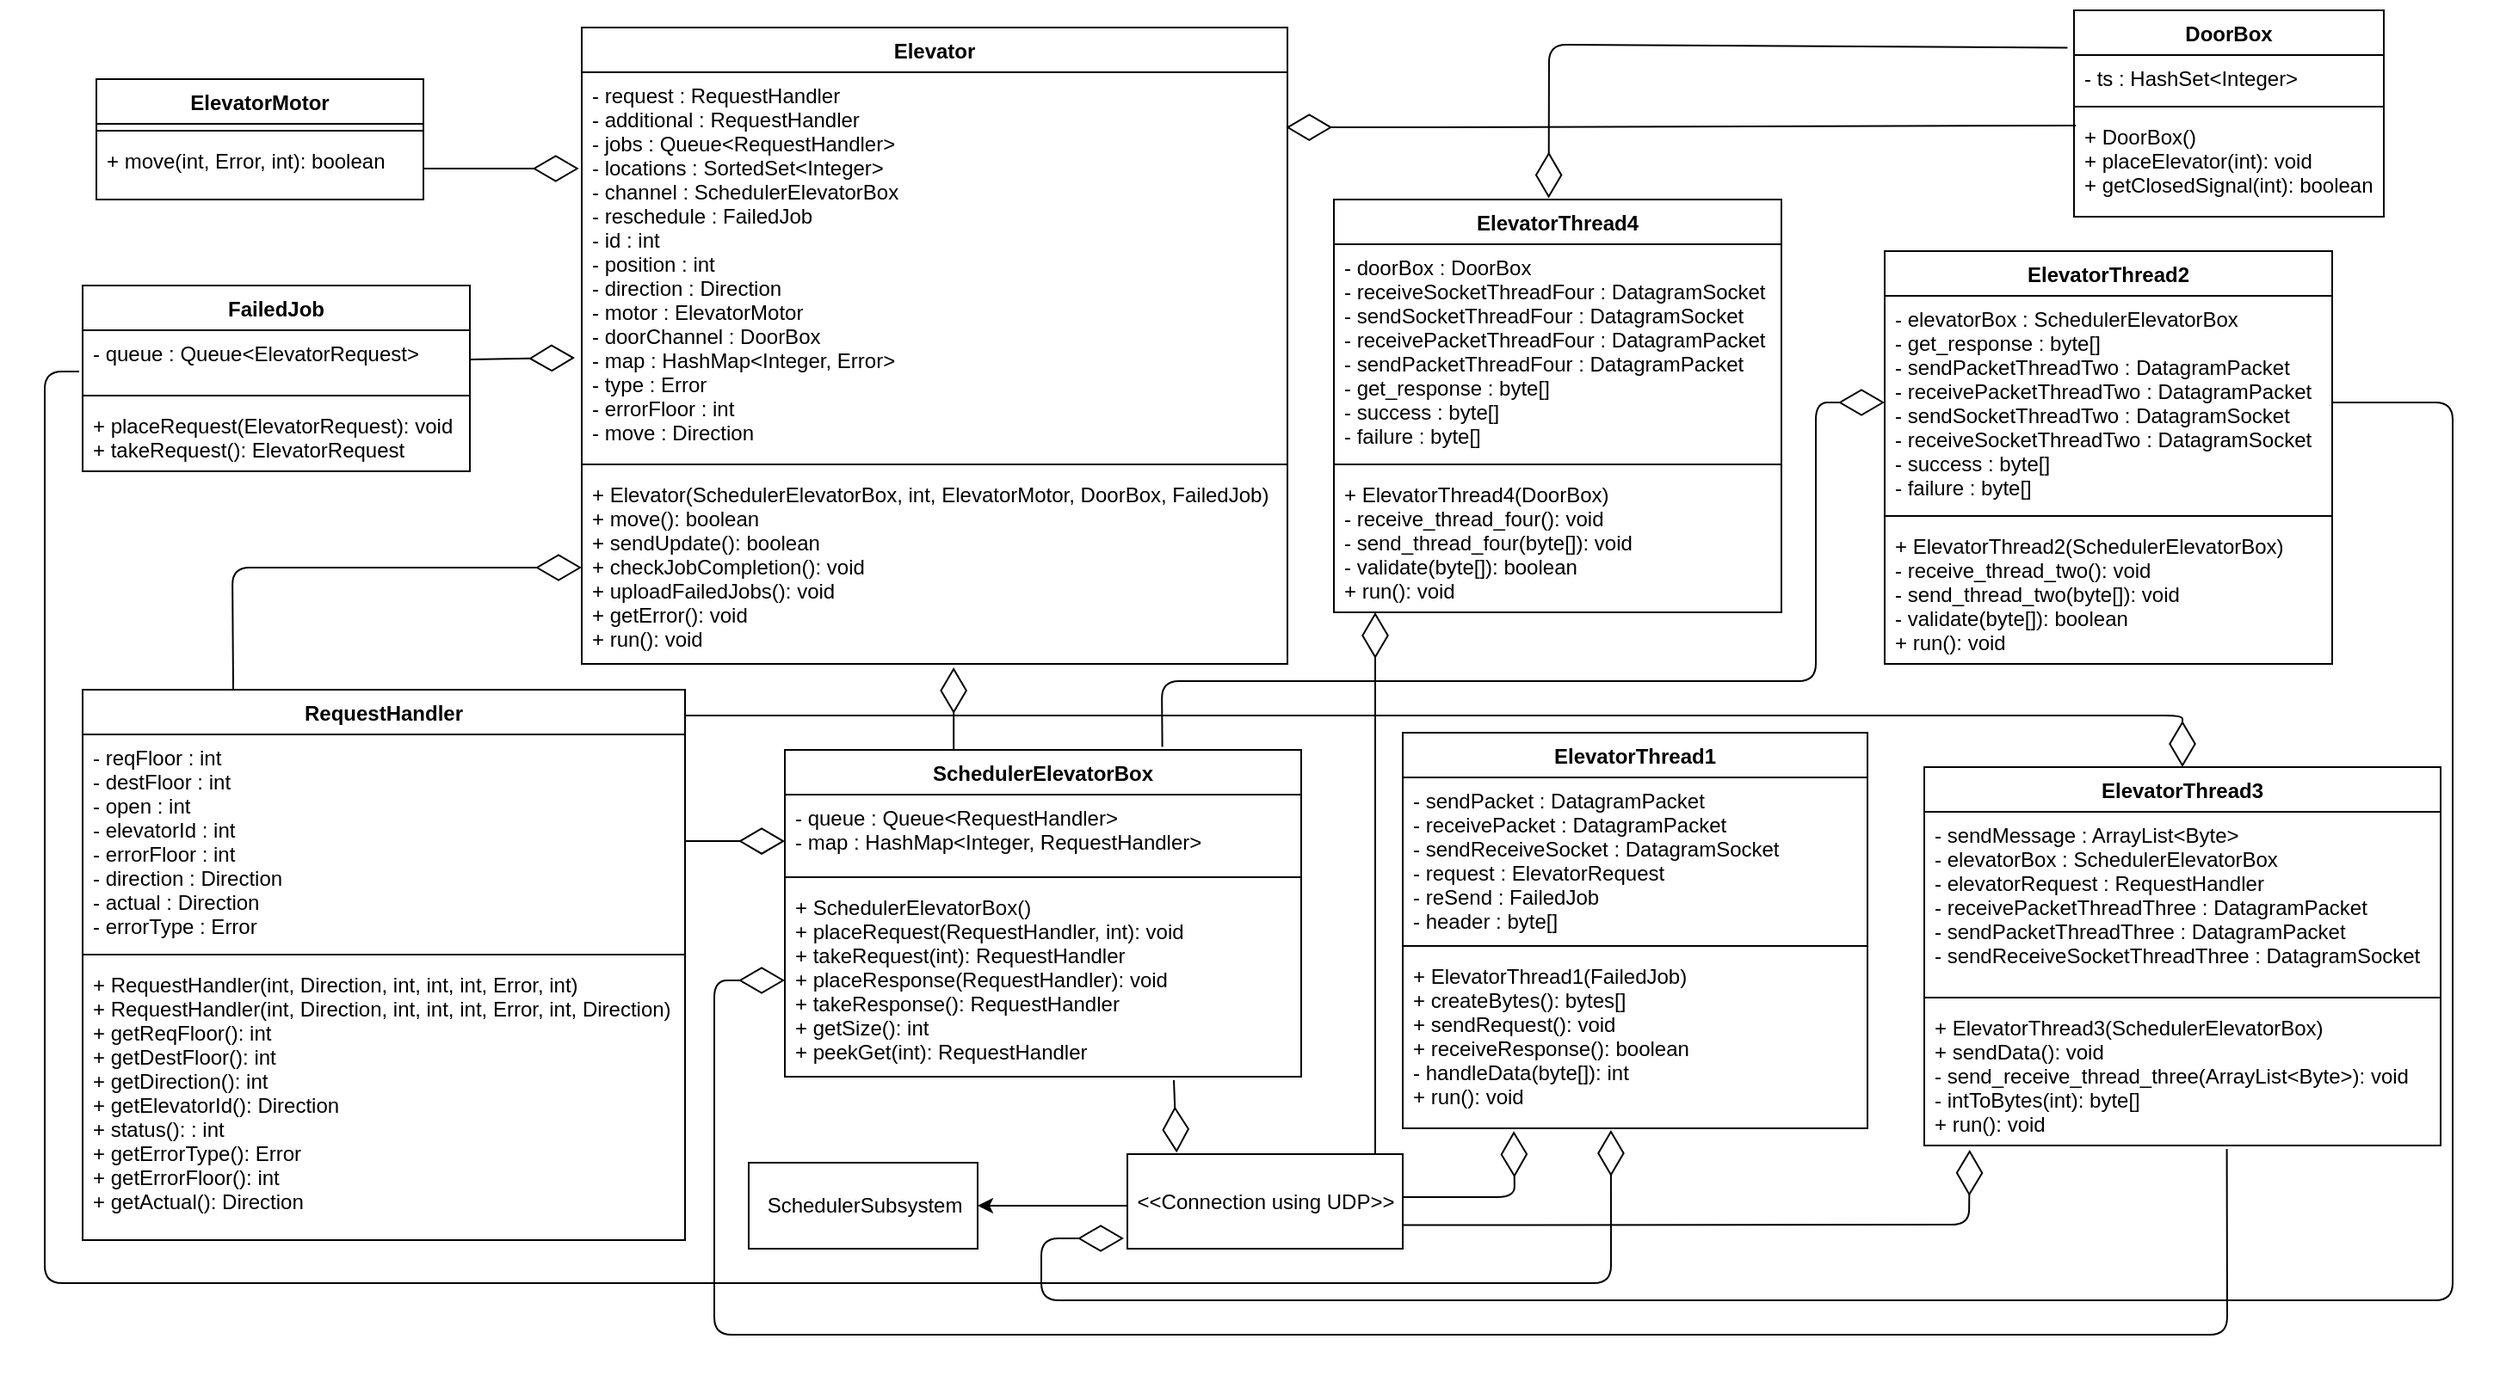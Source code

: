 <mxfile version="14.4.3" type="device"><diagram id="P3so3VSu4JcX9WY4noch" name="Page-1"><mxGraphModel dx="2688" dy="815" grid="1" gridSize="10" guides="1" tooltips="1" connect="1" arrows="1" fold="1" page="1" pageScale="1" pageWidth="1100" pageHeight="850" math="0" shadow="0"><root><mxCell id="0"/><mxCell id="1" parent="0"/><mxCell id="Cx_MxdfGtP44ee0ybD42-1" value="DoorBox" style="swimlane;fontStyle=1;align=center;verticalAlign=top;childLayout=stackLayout;horizontal=1;startSize=26;horizontalStack=0;resizeParent=1;resizeParentMax=0;resizeLast=0;collapsible=1;marginBottom=0;" parent="1" vertex="1"><mxGeometry x="1200" y="30" width="180" height="120" as="geometry"/></mxCell><mxCell id="Cx_MxdfGtP44ee0ybD42-2" value="- ts : HashSet&lt;Integer&gt;" style="text;strokeColor=none;fillColor=none;align=left;verticalAlign=top;spacingLeft=4;spacingRight=4;overflow=hidden;rotatable=0;points=[[0,0.5],[1,0.5]];portConstraint=eastwest;" parent="Cx_MxdfGtP44ee0ybD42-1" vertex="1"><mxGeometry y="26" width="180" height="26" as="geometry"/></mxCell><mxCell id="Cx_MxdfGtP44ee0ybD42-3" value="" style="line;strokeWidth=1;fillColor=none;align=left;verticalAlign=middle;spacingTop=-1;spacingLeft=3;spacingRight=3;rotatable=0;labelPosition=right;points=[];portConstraint=eastwest;" parent="Cx_MxdfGtP44ee0ybD42-1" vertex="1"><mxGeometry y="52" width="180" height="8" as="geometry"/></mxCell><mxCell id="Cx_MxdfGtP44ee0ybD42-4" value="+ DoorBox()&#10;+ placeElevator(int): void&#10;+ getClosedSignal(int): boolean" style="text;strokeColor=none;fillColor=none;align=left;verticalAlign=top;spacingLeft=4;spacingRight=4;overflow=hidden;rotatable=0;points=[[0,0.5],[1,0.5]];portConstraint=eastwest;" parent="Cx_MxdfGtP44ee0ybD42-1" vertex="1"><mxGeometry y="60" width="180" height="60" as="geometry"/></mxCell><mxCell id="Cx_MxdfGtP44ee0ybD42-5" value="Elevator" style="swimlane;fontStyle=1;align=center;verticalAlign=top;childLayout=stackLayout;horizontal=1;startSize=26;horizontalStack=0;resizeParent=1;resizeParentMax=0;resizeLast=0;collapsible=1;marginBottom=0;" parent="1" vertex="1"><mxGeometry x="333" y="40" width="410" height="370" as="geometry"/></mxCell><mxCell id="Cx_MxdfGtP44ee0ybD42-6" value="- request : RequestHandler&#10;- additional : RequestHandler&#10;- jobs : Queue&lt;RequestHandler&gt;&#10;- locations : SortedSet&lt;Integer&gt;&#10;- channel : SchedulerElevatorBox&#10;- reschedule : FailedJob&#10;- id : int&#10;- position : int&#10;- direction : Direction&#10;- motor : ElevatorMotor&#10;- doorChannel : DoorBox&#10;- map : HashMap&lt;Integer, Error&gt;&#10;- type : Error&#10;- errorFloor : int&#10;- move : Direction" style="text;strokeColor=none;fillColor=none;align=left;verticalAlign=top;spacingLeft=4;spacingRight=4;overflow=hidden;rotatable=0;points=[[0,0.5],[1,0.5]];portConstraint=eastwest;" parent="Cx_MxdfGtP44ee0ybD42-5" vertex="1"><mxGeometry y="26" width="410" height="224" as="geometry"/></mxCell><mxCell id="Cx_MxdfGtP44ee0ybD42-7" value="" style="line;strokeWidth=1;fillColor=none;align=left;verticalAlign=middle;spacingTop=-1;spacingLeft=3;spacingRight=3;rotatable=0;labelPosition=right;points=[];portConstraint=eastwest;" parent="Cx_MxdfGtP44ee0ybD42-5" vertex="1"><mxGeometry y="250" width="410" height="8" as="geometry"/></mxCell><mxCell id="Cx_MxdfGtP44ee0ybD42-8" value="+ Elevator(SchedulerElevatorBox, int, ElevatorMotor, DoorBox, FailedJob)&#10;+ move(): boolean &#10;+ sendUpdate(): boolean&#10;+ checkJobCompletion(): void&#10;+ uploadFailedJobs(): void&#10;+ getError(): void&#10;+ run(): void" style="text;strokeColor=none;fillColor=none;align=left;verticalAlign=top;spacingLeft=4;spacingRight=4;overflow=hidden;rotatable=0;points=[[0,0.5],[1,0.5]];portConstraint=eastwest;" parent="Cx_MxdfGtP44ee0ybD42-5" vertex="1"><mxGeometry y="258" width="410" height="112" as="geometry"/></mxCell><mxCell id="Cx_MxdfGtP44ee0ybD42-9" value="ElevatorMotor" style="swimlane;fontStyle=1;align=center;verticalAlign=top;childLayout=stackLayout;horizontal=1;startSize=26;horizontalStack=0;resizeParent=1;resizeParentMax=0;resizeLast=0;collapsible=1;marginBottom=0;" parent="1" vertex="1"><mxGeometry x="51" y="70" width="190" height="70" as="geometry"/></mxCell><mxCell id="Cx_MxdfGtP44ee0ybD42-11" value="" style="line;strokeWidth=1;fillColor=none;align=left;verticalAlign=middle;spacingTop=-1;spacingLeft=3;spacingRight=3;rotatable=0;labelPosition=right;points=[];portConstraint=eastwest;" parent="Cx_MxdfGtP44ee0ybD42-9" vertex="1"><mxGeometry y="26" width="190" height="8" as="geometry"/></mxCell><mxCell id="Cx_MxdfGtP44ee0ybD42-12" value="+ move(int, Error, int): boolean" style="text;strokeColor=none;fillColor=none;align=left;verticalAlign=top;spacingLeft=4;spacingRight=4;overflow=hidden;rotatable=0;points=[[0,0.5],[1,0.5]];portConstraint=eastwest;" parent="Cx_MxdfGtP44ee0ybD42-9" vertex="1"><mxGeometry y="34" width="190" height="36" as="geometry"/></mxCell><mxCell id="Cx_MxdfGtP44ee0ybD42-13" value="ElevatorThread1" style="swimlane;fontStyle=1;align=center;verticalAlign=top;childLayout=stackLayout;horizontal=1;startSize=26;horizontalStack=0;resizeParent=1;resizeParentMax=0;resizeLast=0;collapsible=1;marginBottom=0;" parent="1" vertex="1"><mxGeometry x="810" y="450" width="270" height="230" as="geometry"/></mxCell><mxCell id="Cx_MxdfGtP44ee0ybD42-14" value="- sendPacket : DatagramPacket&#10;- receivePacket : DatagramPacket&#10;- sendReceiveSocket : DatagramSocket&#10;- request : ElevatorRequest&#10;- reSend : FailedJob&#10;- header : byte[]" style="text;strokeColor=none;fillColor=none;align=left;verticalAlign=top;spacingLeft=4;spacingRight=4;overflow=hidden;rotatable=0;points=[[0,0.5],[1,0.5]];portConstraint=eastwest;" parent="Cx_MxdfGtP44ee0ybD42-13" vertex="1"><mxGeometry y="26" width="270" height="94" as="geometry"/></mxCell><mxCell id="Cx_MxdfGtP44ee0ybD42-15" value="" style="line;strokeWidth=1;fillColor=none;align=left;verticalAlign=middle;spacingTop=-1;spacingLeft=3;spacingRight=3;rotatable=0;labelPosition=right;points=[];portConstraint=eastwest;" parent="Cx_MxdfGtP44ee0ybD42-13" vertex="1"><mxGeometry y="120" width="270" height="8" as="geometry"/></mxCell><mxCell id="Cx_MxdfGtP44ee0ybD42-16" value="+ ElevatorThread1(FailedJob)&#10;+ createBytes(): bytes[]&#10;+ sendRequest(): void&#10;+ receiveResponse(): boolean&#10;- handleData(byte[]): int&#10;+ run(): void" style="text;strokeColor=none;fillColor=none;align=left;verticalAlign=top;spacingLeft=4;spacingRight=4;overflow=hidden;rotatable=0;points=[[0,0.5],[1,0.5]];portConstraint=eastwest;" parent="Cx_MxdfGtP44ee0ybD42-13" vertex="1"><mxGeometry y="128" width="270" height="102" as="geometry"/></mxCell><mxCell id="Cx_MxdfGtP44ee0ybD42-17" value="ElevatorThread2" style="swimlane;fontStyle=1;align=center;verticalAlign=top;childLayout=stackLayout;horizontal=1;startSize=26;horizontalStack=0;resizeParent=1;resizeParentMax=0;resizeLast=0;collapsible=1;marginBottom=0;" parent="1" vertex="1"><mxGeometry x="1090" y="170" width="260" height="240" as="geometry"/></mxCell><mxCell id="Cx_MxdfGtP44ee0ybD42-18" value="- elevatorBox : SchedulerElevatorBox&#10;- get_response : byte[]&#10;- sendPacketThreadTwo : DatagramPacket&#10;- receivePacketThreadTwo : DatagramPacket&#10;- sendSocketThreadTwo : DatagramSocket&#10;- receiveSocketThreadTwo : DatagramSocket&#10;- success : byte[]&#10;- failure : byte[]" style="text;strokeColor=none;fillColor=none;align=left;verticalAlign=top;spacingLeft=4;spacingRight=4;overflow=hidden;rotatable=0;points=[[0,0.5],[1,0.5]];portConstraint=eastwest;" parent="Cx_MxdfGtP44ee0ybD42-17" vertex="1"><mxGeometry y="26" width="260" height="124" as="geometry"/></mxCell><mxCell id="Cx_MxdfGtP44ee0ybD42-19" value="" style="line;strokeWidth=1;fillColor=none;align=left;verticalAlign=middle;spacingTop=-1;spacingLeft=3;spacingRight=3;rotatable=0;labelPosition=right;points=[];portConstraint=eastwest;" parent="Cx_MxdfGtP44ee0ybD42-17" vertex="1"><mxGeometry y="150" width="260" height="8" as="geometry"/></mxCell><mxCell id="Cx_MxdfGtP44ee0ybD42-20" value="+ ElevatorThread2(SchedulerElevatorBox)&#10;- receive_thread_two(): void&#10;- send_thread_two(byte[]): void &#10;- validate(byte[]): boolean&#10;+ run(): void" style="text;strokeColor=none;fillColor=none;align=left;verticalAlign=top;spacingLeft=4;spacingRight=4;overflow=hidden;rotatable=0;points=[[0,0.5],[1,0.5]];portConstraint=eastwest;" parent="Cx_MxdfGtP44ee0ybD42-17" vertex="1"><mxGeometry y="158" width="260" height="82" as="geometry"/></mxCell><mxCell id="Cx_MxdfGtP44ee0ybD42-21" value="ElevatorThread3" style="swimlane;fontStyle=1;align=center;verticalAlign=top;childLayout=stackLayout;horizontal=1;startSize=26;horizontalStack=0;resizeParent=1;resizeParentMax=0;resizeLast=0;collapsible=1;marginBottom=0;" parent="1" vertex="1"><mxGeometry x="1113" y="470" width="300" height="220" as="geometry"/></mxCell><mxCell id="Cx_MxdfGtP44ee0ybD42-22" value="- sendMessage : ArrayList&lt;Byte&gt;&#10;- elevatorBox : SchedulerElevatorBox&#10;- elevatorRequest : RequestHandler&#10;- receivePacketThreadThree : DatagramPacket&#10;- sendPacketThreadThree : DatagramPacket&#10;- sendReceiveSocketThreadThree : DatagramSocket" style="text;strokeColor=none;fillColor=none;align=left;verticalAlign=top;spacingLeft=4;spacingRight=4;overflow=hidden;rotatable=0;points=[[0,0.5],[1,0.5]];portConstraint=eastwest;" parent="Cx_MxdfGtP44ee0ybD42-21" vertex="1"><mxGeometry y="26" width="300" height="104" as="geometry"/></mxCell><mxCell id="Cx_MxdfGtP44ee0ybD42-23" value="" style="line;strokeWidth=1;fillColor=none;align=left;verticalAlign=middle;spacingTop=-1;spacingLeft=3;spacingRight=3;rotatable=0;labelPosition=right;points=[];portConstraint=eastwest;" parent="Cx_MxdfGtP44ee0ybD42-21" vertex="1"><mxGeometry y="130" width="300" height="8" as="geometry"/></mxCell><mxCell id="Cx_MxdfGtP44ee0ybD42-24" value="+ ElevatorThread3(SchedulerElevatorBox)&#10;+ sendData(): void&#10;- send_receive_thread_three(ArrayList&lt;Byte&gt;): void&#10;- intToBytes(int): byte[]&#10;+ run(): void" style="text;strokeColor=none;fillColor=none;align=left;verticalAlign=top;spacingLeft=4;spacingRight=4;overflow=hidden;rotatable=0;points=[[0,0.5],[1,0.5]];portConstraint=eastwest;" parent="Cx_MxdfGtP44ee0ybD42-21" vertex="1"><mxGeometry y="138" width="300" height="82" as="geometry"/></mxCell><mxCell id="Cx_MxdfGtP44ee0ybD42-25" value="ElevatorThread4" style="swimlane;fontStyle=1;align=center;verticalAlign=top;childLayout=stackLayout;horizontal=1;startSize=26;horizontalStack=0;resizeParent=1;resizeParentMax=0;resizeLast=0;collapsible=1;marginBottom=0;" parent="1" vertex="1"><mxGeometry x="770" y="140" width="260" height="240" as="geometry"/></mxCell><mxCell id="Cx_MxdfGtP44ee0ybD42-26" value="- doorBox : DoorBox&#10;- receiveSocketThreadFour : DatagramSocket&#10;- sendSocketThreadFour : DatagramSocket&#10;- receivePacketThreadFour : DatagramPacket&#10;- sendPacketThreadFour : DatagramPacket&#10;- get_response : byte[]&#10;- success : byte[]&#10;- failure : byte[]" style="text;strokeColor=none;fillColor=none;align=left;verticalAlign=top;spacingLeft=4;spacingRight=4;overflow=hidden;rotatable=0;points=[[0,0.5],[1,0.5]];portConstraint=eastwest;" parent="Cx_MxdfGtP44ee0ybD42-25" vertex="1"><mxGeometry y="26" width="260" height="124" as="geometry"/></mxCell><mxCell id="Cx_MxdfGtP44ee0ybD42-27" value="" style="line;strokeWidth=1;fillColor=none;align=left;verticalAlign=middle;spacingTop=-1;spacingLeft=3;spacingRight=3;rotatable=0;labelPosition=right;points=[];portConstraint=eastwest;" parent="Cx_MxdfGtP44ee0ybD42-25" vertex="1"><mxGeometry y="150" width="260" height="8" as="geometry"/></mxCell><mxCell id="Cx_MxdfGtP44ee0ybD42-28" value="+ ElevatorThread4(DoorBox)&#10;- receive_thread_four(): void&#10;- send_thread_four(byte[]): void &#10;- validate(byte[]): boolean&#10;+ run(): void" style="text;strokeColor=none;fillColor=none;align=left;verticalAlign=top;spacingLeft=4;spacingRight=4;overflow=hidden;rotatable=0;points=[[0,0.5],[1,0.5]];portConstraint=eastwest;" parent="Cx_MxdfGtP44ee0ybD42-25" vertex="1"><mxGeometry y="158" width="260" height="82" as="geometry"/></mxCell><mxCell id="Cx_MxdfGtP44ee0ybD42-29" value="FailedJob" style="swimlane;fontStyle=1;align=center;verticalAlign=top;childLayout=stackLayout;horizontal=1;startSize=26;horizontalStack=0;resizeParent=1;resizeParentMax=0;resizeLast=0;collapsible=1;marginBottom=0;" parent="1" vertex="1"><mxGeometry x="43" y="190" width="225" height="108" as="geometry"/></mxCell><mxCell id="Cx_MxdfGtP44ee0ybD42-32" value="- queue : Queue&lt;ElevatorRequest&gt;" style="text;strokeColor=none;fillColor=none;align=left;verticalAlign=top;spacingLeft=4;spacingRight=4;overflow=hidden;rotatable=0;points=[[0,0.5],[1,0.5]];portConstraint=eastwest;" parent="Cx_MxdfGtP44ee0ybD42-29" vertex="1"><mxGeometry y="26" width="225" height="34" as="geometry"/></mxCell><mxCell id="Cx_MxdfGtP44ee0ybD42-30" value="" style="line;strokeWidth=1;fillColor=none;align=left;verticalAlign=middle;spacingTop=-1;spacingLeft=3;spacingRight=3;rotatable=0;labelPosition=right;points=[];portConstraint=eastwest;" parent="Cx_MxdfGtP44ee0ybD42-29" vertex="1"><mxGeometry y="60" width="225" height="8" as="geometry"/></mxCell><mxCell id="Cx_MxdfGtP44ee0ybD42-31" value="+ placeRequest(ElevatorRequest): void&#10;+ takeRequest(): ElevatorRequest" style="text;strokeColor=none;fillColor=none;align=left;verticalAlign=top;spacingLeft=4;spacingRight=4;overflow=hidden;rotatable=0;points=[[0,0.5],[1,0.5]];portConstraint=eastwest;" parent="Cx_MxdfGtP44ee0ybD42-29" vertex="1"><mxGeometry y="68" width="225" height="40" as="geometry"/></mxCell><mxCell id="Cx_MxdfGtP44ee0ybD42-33" value="RequestHandler" style="swimlane;fontStyle=1;align=center;verticalAlign=top;childLayout=stackLayout;horizontal=1;startSize=26;horizontalStack=0;resizeParent=1;resizeParentMax=0;resizeLast=0;collapsible=1;marginBottom=0;" parent="1" vertex="1"><mxGeometry x="43" y="425" width="350" height="320" as="geometry"/></mxCell><mxCell id="Cx_MxdfGtP44ee0ybD42-34" value="- reqFloor : int&#10;- destFloor : int&#10;- open : int&#10;- elevatorId : int&#10;- errorFloor : int&#10;- direction : Direction&#10;- actual : Direction&#10;- errorType : Error" style="text;strokeColor=none;fillColor=none;align=left;verticalAlign=top;spacingLeft=4;spacingRight=4;overflow=hidden;rotatable=0;points=[[0,0.5],[1,0.5]];portConstraint=eastwest;" parent="Cx_MxdfGtP44ee0ybD42-33" vertex="1"><mxGeometry y="26" width="350" height="124" as="geometry"/></mxCell><mxCell id="Cx_MxdfGtP44ee0ybD42-35" value="" style="line;strokeWidth=1;fillColor=none;align=left;verticalAlign=middle;spacingTop=-1;spacingLeft=3;spacingRight=3;rotatable=0;labelPosition=right;points=[];portConstraint=eastwest;" parent="Cx_MxdfGtP44ee0ybD42-33" vertex="1"><mxGeometry y="150" width="350" height="8" as="geometry"/></mxCell><mxCell id="Cx_MxdfGtP44ee0ybD42-36" value="+ RequestHandler(int, Direction, int, int, int, Error, int)&#10;+ RequestHandler(int, Direction, int, int, int, Error, int, Direction)&#10;+ getReqFloor(): int&#10;+ getDestFloor(): int&#10;+ getDirection(): int&#10;+ getElevatorId(): Direction&#10;+ status(): : int&#10;+ getErrorType(): Error&#10;+ getErrorFloor(): int&#10;+ getActual(): Direction" style="text;strokeColor=none;fillColor=none;align=left;verticalAlign=top;spacingLeft=4;spacingRight=4;overflow=hidden;rotatable=0;points=[[0,0.5],[1,0.5]];portConstraint=eastwest;" parent="Cx_MxdfGtP44ee0ybD42-33" vertex="1"><mxGeometry y="158" width="350" height="162" as="geometry"/></mxCell><mxCell id="sUNw1X96S_h17mH56FwQ-1" value="SchedulerElevatorBox" style="swimlane;fontStyle=1;align=center;verticalAlign=top;childLayout=stackLayout;horizontal=1;startSize=26;horizontalStack=0;resizeParent=1;resizeParentMax=0;resizeLast=0;collapsible=1;marginBottom=0;" parent="1" vertex="1"><mxGeometry x="451" y="460" width="300" height="190" as="geometry"/></mxCell><mxCell id="sUNw1X96S_h17mH56FwQ-2" value="- queue : Queue&lt;RequestHandler&gt;&#10;- map : HashMap&lt;Integer, RequestHandler&gt;" style="text;strokeColor=none;fillColor=none;align=left;verticalAlign=top;spacingLeft=4;spacingRight=4;overflow=hidden;rotatable=0;points=[[0,0.5],[1,0.5]];portConstraint=eastwest;" parent="sUNw1X96S_h17mH56FwQ-1" vertex="1"><mxGeometry y="26" width="300" height="44" as="geometry"/></mxCell><mxCell id="sUNw1X96S_h17mH56FwQ-3" value="" style="line;strokeWidth=1;fillColor=none;align=left;verticalAlign=middle;spacingTop=-1;spacingLeft=3;spacingRight=3;rotatable=0;labelPosition=right;points=[];portConstraint=eastwest;" parent="sUNw1X96S_h17mH56FwQ-1" vertex="1"><mxGeometry y="70" width="300" height="8" as="geometry"/></mxCell><mxCell id="sUNw1X96S_h17mH56FwQ-4" value="+ SchedulerElevatorBox()&#10;+ placeRequest(RequestHandler, int): void&#10;+ takeRequest(int): RequestHandler&#10;+ placeResponse(RequestHandler): void&#10;+ takeResponse(): RequestHandler&#10;+ getSize(): int&#10;+ peekGet(int): RequestHandler" style="text;strokeColor=none;fillColor=none;align=left;verticalAlign=top;spacingLeft=4;spacingRight=4;overflow=hidden;rotatable=0;points=[[0,0.5],[1,0.5]];portConstraint=eastwest;" parent="sUNw1X96S_h17mH56FwQ-1" vertex="1"><mxGeometry y="78" width="300" height="112" as="geometry"/></mxCell><mxCell id="hIiDF1G49OA3zZle2yWM-1" value="" style="endArrow=diamondThin;endFill=0;endSize=24;html=1;entryX=0;entryY=0.5;entryDx=0;entryDy=0;exitX=0.25;exitY=0;exitDx=0;exitDy=0;" parent="1" target="Cx_MxdfGtP44ee0ybD42-8" edge="1" source="Cx_MxdfGtP44ee0ybD42-33"><mxGeometry width="160" relative="1" as="geometry"><mxPoint x="301" y="425" as="sourcePoint"/><mxPoint x="773" y="490" as="targetPoint"/><Array as="points"><mxPoint x="130" y="354"/></Array></mxGeometry></mxCell><mxCell id="hIiDF1G49OA3zZle2yWM-2" value="" style="endArrow=diamondThin;endFill=0;endSize=24;html=1;exitX=0.327;exitY=0;exitDx=0;exitDy=0;entryX=0.527;entryY=1.018;entryDx=0;entryDy=0;entryPerimeter=0;exitPerimeter=0;" parent="1" source="sUNw1X96S_h17mH56FwQ-1" target="Cx_MxdfGtP44ee0ybD42-8" edge="1"><mxGeometry width="160" relative="1" as="geometry"><mxPoint x="613" y="490" as="sourcePoint"/><mxPoint x="773" y="490" as="targetPoint"/></mxGeometry></mxCell><mxCell id="hIiDF1G49OA3zZle2yWM-3" value="" style="endArrow=diamondThin;endFill=0;endSize=24;html=1;entryX=0.179;entryY=-0.015;entryDx=0;entryDy=0;entryPerimeter=0;" parent="1" target="6JojJR8tW1RGk_LG0jEl-7" edge="1"><mxGeometry width="160" relative="1" as="geometry"><mxPoint x="677" y="652" as="sourcePoint"/><mxPoint x="543" y="720" as="targetPoint"/></mxGeometry></mxCell><mxCell id="hIiDF1G49OA3zZle2yWM-4" value="SchedulerSubsystem" style="html=1;" parent="1" vertex="1"><mxGeometry x="430" y="700" width="133" height="50" as="geometry"/></mxCell><mxCell id="hIiDF1G49OA3zZle2yWM-6" value="" style="endArrow=diamondThin;endFill=0;endSize=24;html=1;exitX=1;exitY=0.5;exitDx=0;exitDy=0;entryX=0;entryY=0.614;entryDx=0;entryDy=0;entryPerimeter=0;" parent="1" source="Cx_MxdfGtP44ee0ybD42-34" target="sUNw1X96S_h17mH56FwQ-2" edge="1"><mxGeometry width="160" relative="1" as="geometry"><mxPoint x="756.93" y="791.49" as="sourcePoint"/><mxPoint x="753" y="738.506" as="targetPoint"/><Array as="points"/></mxGeometry></mxCell><mxCell id="hIiDF1G49OA3zZle2yWM-7" value="" style="endArrow=diamondThin;endFill=0;endSize=24;html=1;exitX=1;exitY=0.5;exitDx=0;exitDy=0;" parent="1" source="Cx_MxdfGtP44ee0ybD42-32" edge="1"><mxGeometry width="160" relative="1" as="geometry"><mxPoint x="573" y="690" as="sourcePoint"/><mxPoint x="329" y="232" as="targetPoint"/><Array as="points"/></mxGeometry></mxCell><mxCell id="hIiDF1G49OA3zZle2yWM-10" value="" style="endArrow=diamondThin;endFill=0;endSize=24;html=1;exitX=0.006;exitY=0.117;exitDx=0;exitDy=0;entryX=0.998;entryY=0.143;entryDx=0;entryDy=0;entryPerimeter=0;exitPerimeter=0;" parent="1" source="Cx_MxdfGtP44ee0ybD42-4" target="Cx_MxdfGtP44ee0ybD42-6" edge="1"><mxGeometry width="160" relative="1" as="geometry"><mxPoint x="261.702" y="380" as="sourcePoint"/><mxPoint x="368.08" y="274.072" as="targetPoint"/><Array as="points"><mxPoint x="820" y="98"/></Array></mxGeometry></mxCell><mxCell id="6JojJR8tW1RGk_LG0jEl-1" value="" style="endArrow=diamondThin;endFill=0;endSize=24;html=1;entryX=0.239;entryY=1.016;entryDx=0;entryDy=0;entryPerimeter=0;" parent="1" target="Cx_MxdfGtP44ee0ybD42-16" edge="1"><mxGeometry width="160" relative="1" as="geometry"><mxPoint x="810" y="720" as="sourcePoint"/><mxPoint x="701" y="800" as="targetPoint"/><Array as="points"><mxPoint x="875" y="720"/></Array></mxGeometry></mxCell><mxCell id="6JojJR8tW1RGk_LG0jEl-2" value="" style="endArrow=diamondThin;endFill=0;endSize=24;html=1;entryX=0.448;entryY=1.01;entryDx=0;entryDy=0;entryPerimeter=0;" parent="1" target="Cx_MxdfGtP44ee0ybD42-16" edge="1"><mxGeometry width="160" relative="1" as="geometry"><mxPoint x="41" y="240" as="sourcePoint"/><mxPoint x="496" y="760" as="targetPoint"/><Array as="points"><mxPoint x="21" y="240"/><mxPoint x="21" y="770"/><mxPoint x="931" y="770"/></Array></mxGeometry></mxCell><mxCell id="6JojJR8tW1RGk_LG0jEl-3" value="" style="endArrow=diamondThin;endFill=0;endSize=24;html=1;exitX=1;exitY=0.5;exitDx=0;exitDy=0;entryX=-0.004;entryY=0.25;entryDx=0;entryDy=0;entryPerimeter=0;" parent="1" source="Cx_MxdfGtP44ee0ybD42-12" target="Cx_MxdfGtP44ee0ybD42-6" edge="1"><mxGeometry width="160" relative="1" as="geometry"><mxPoint x="231" y="150.0" as="sourcePoint"/><mxPoint x="333" y="125" as="targetPoint"/><Array as="points"/></mxGeometry></mxCell><mxCell id="6JojJR8tW1RGk_LG0jEl-4" value="" style="endArrow=diamondThin;endFill=0;endSize=24;html=1;entryX=0.48;entryY=-0.003;entryDx=0;entryDy=0;entryPerimeter=0;exitX=-0.021;exitY=0.181;exitDx=0;exitDy=0;exitPerimeter=0;" parent="1" source="Cx_MxdfGtP44ee0ybD42-1" target="Cx_MxdfGtP44ee0ybD42-25" edge="1"><mxGeometry width="160" relative="1" as="geometry"><mxPoint x="1190" y="50" as="sourcePoint"/><mxPoint x="960" y="120" as="targetPoint"/><Array as="points"><mxPoint x="895" y="50"/></Array></mxGeometry></mxCell><mxCell id="6JojJR8tW1RGk_LG0jEl-6" value="" style="endArrow=diamondThin;endFill=0;endSize=24;html=1;" parent="1" edge="1"><mxGeometry width="160" relative="1" as="geometry"><mxPoint x="794" y="718" as="sourcePoint"/><mxPoint x="794" y="380" as="targetPoint"/><Array as="points"/></mxGeometry></mxCell><mxCell id="6JojJR8tW1RGk_LG0jEl-8" style="edgeStyle=orthogonalEdgeStyle;rounded=0;orthogonalLoop=1;jettySize=auto;html=1;exitX=0;exitY=0.75;exitDx=0;exitDy=0;" parent="1" source="6JojJR8tW1RGk_LG0jEl-7" target="hIiDF1G49OA3zZle2yWM-4" edge="1"><mxGeometry relative="1" as="geometry"><Array as="points"><mxPoint x="621" y="725"/><mxPoint x="488" y="725"/></Array></mxGeometry></mxCell><mxCell id="6JojJR8tW1RGk_LG0jEl-7" value="&amp;lt;&amp;lt;Connection using UDP&amp;gt;&amp;gt;" style="html=1;" parent="1" vertex="1"><mxGeometry x="650" y="695" width="160" height="55" as="geometry"/></mxCell><mxCell id="6JojJR8tW1RGk_LG0jEl-10" value="" style="endArrow=diamondThin;endFill=0;endSize=24;html=1;exitX=1;exitY=0.75;exitDx=0;exitDy=0;entryX=0.088;entryY=1.03;entryDx=0;entryDy=0;entryPerimeter=0;" parent="1" source="6JojJR8tW1RGk_LG0jEl-7" target="Cx_MxdfGtP44ee0ybD42-24" edge="1"><mxGeometry width="160" relative="1" as="geometry"><mxPoint x="771" y="705" as="sourcePoint"/><mxPoint x="1101" y="745" as="targetPoint"/><Array as="points"><mxPoint x="1139" y="736"/></Array></mxGeometry></mxCell><mxCell id="6JojJR8tW1RGk_LG0jEl-11" value="" style="endArrow=diamondThin;endFill=0;endSize=24;html=1;entryX=0;entryY=0.5;entryDx=0;entryDy=0;exitX=0.586;exitY=1.024;exitDx=0;exitDy=0;exitPerimeter=0;" parent="1" source="Cx_MxdfGtP44ee0ybD42-24" target="sUNw1X96S_h17mH56FwQ-4" edge="1"><mxGeometry width="160" relative="1" as="geometry"><mxPoint x="1481" y="440" as="sourcePoint"/><mxPoint x="1273.9" y="519.786" as="targetPoint"/><Array as="points"><mxPoint x="1289" y="800"/><mxPoint x="410" y="800"/><mxPoint x="410" y="594"/></Array></mxGeometry></mxCell><mxCell id="6JojJR8tW1RGk_LG0jEl-12" value="" style="endArrow=diamondThin;endFill=0;endSize=24;html=1;entryX=0.5;entryY=0;entryDx=0;entryDy=0;" parent="1" target="Cx_MxdfGtP44ee0ybD42-21" edge="1"><mxGeometry width="160" relative="1" as="geometry"><mxPoint x="393" y="440" as="sourcePoint"/><mxPoint x="1198" y="610" as="targetPoint"/><Array as="points"><mxPoint x="731" y="440"/><mxPoint x="1263" y="440"/></Array></mxGeometry></mxCell><mxCell id="6JojJR8tW1RGk_LG0jEl-13" value="" style="endArrow=diamondThin;endFill=0;endSize=24;html=1;exitX=1;exitY=0.5;exitDx=0;exitDy=0;" parent="1" source="Cx_MxdfGtP44ee0ybD42-18" edge="1"><mxGeometry width="160" relative="1" as="geometry"><mxPoint x="1451" y="405.57" as="sourcePoint"/><mxPoint x="648" y="744" as="targetPoint"/><Array as="points"><mxPoint x="1420" y="258"/><mxPoint x="1420" y="780"/><mxPoint x="600" y="780"/><mxPoint x="600" y="744"/></Array></mxGeometry></mxCell><mxCell id="6JojJR8tW1RGk_LG0jEl-16" value="" style="endArrow=diamondThin;endFill=0;endSize=24;html=1;exitX=0.731;exitY=-0.009;exitDx=0;exitDy=0;entryX=0;entryY=0.5;entryDx=0;entryDy=0;exitPerimeter=0;" parent="1" source="sUNw1X96S_h17mH56FwQ-1" target="Cx_MxdfGtP44ee0ybD42-18" edge="1"><mxGeometry width="160" relative="1" as="geometry"><mxPoint x="611" y="470" as="sourcePoint"/><mxPoint x="559.07" y="422.016" as="targetPoint"/><Array as="points"><mxPoint x="670" y="420"/><mxPoint x="1050" y="420"/><mxPoint x="1050" y="258"/></Array></mxGeometry></mxCell></root></mxGraphModel></diagram></mxfile>
